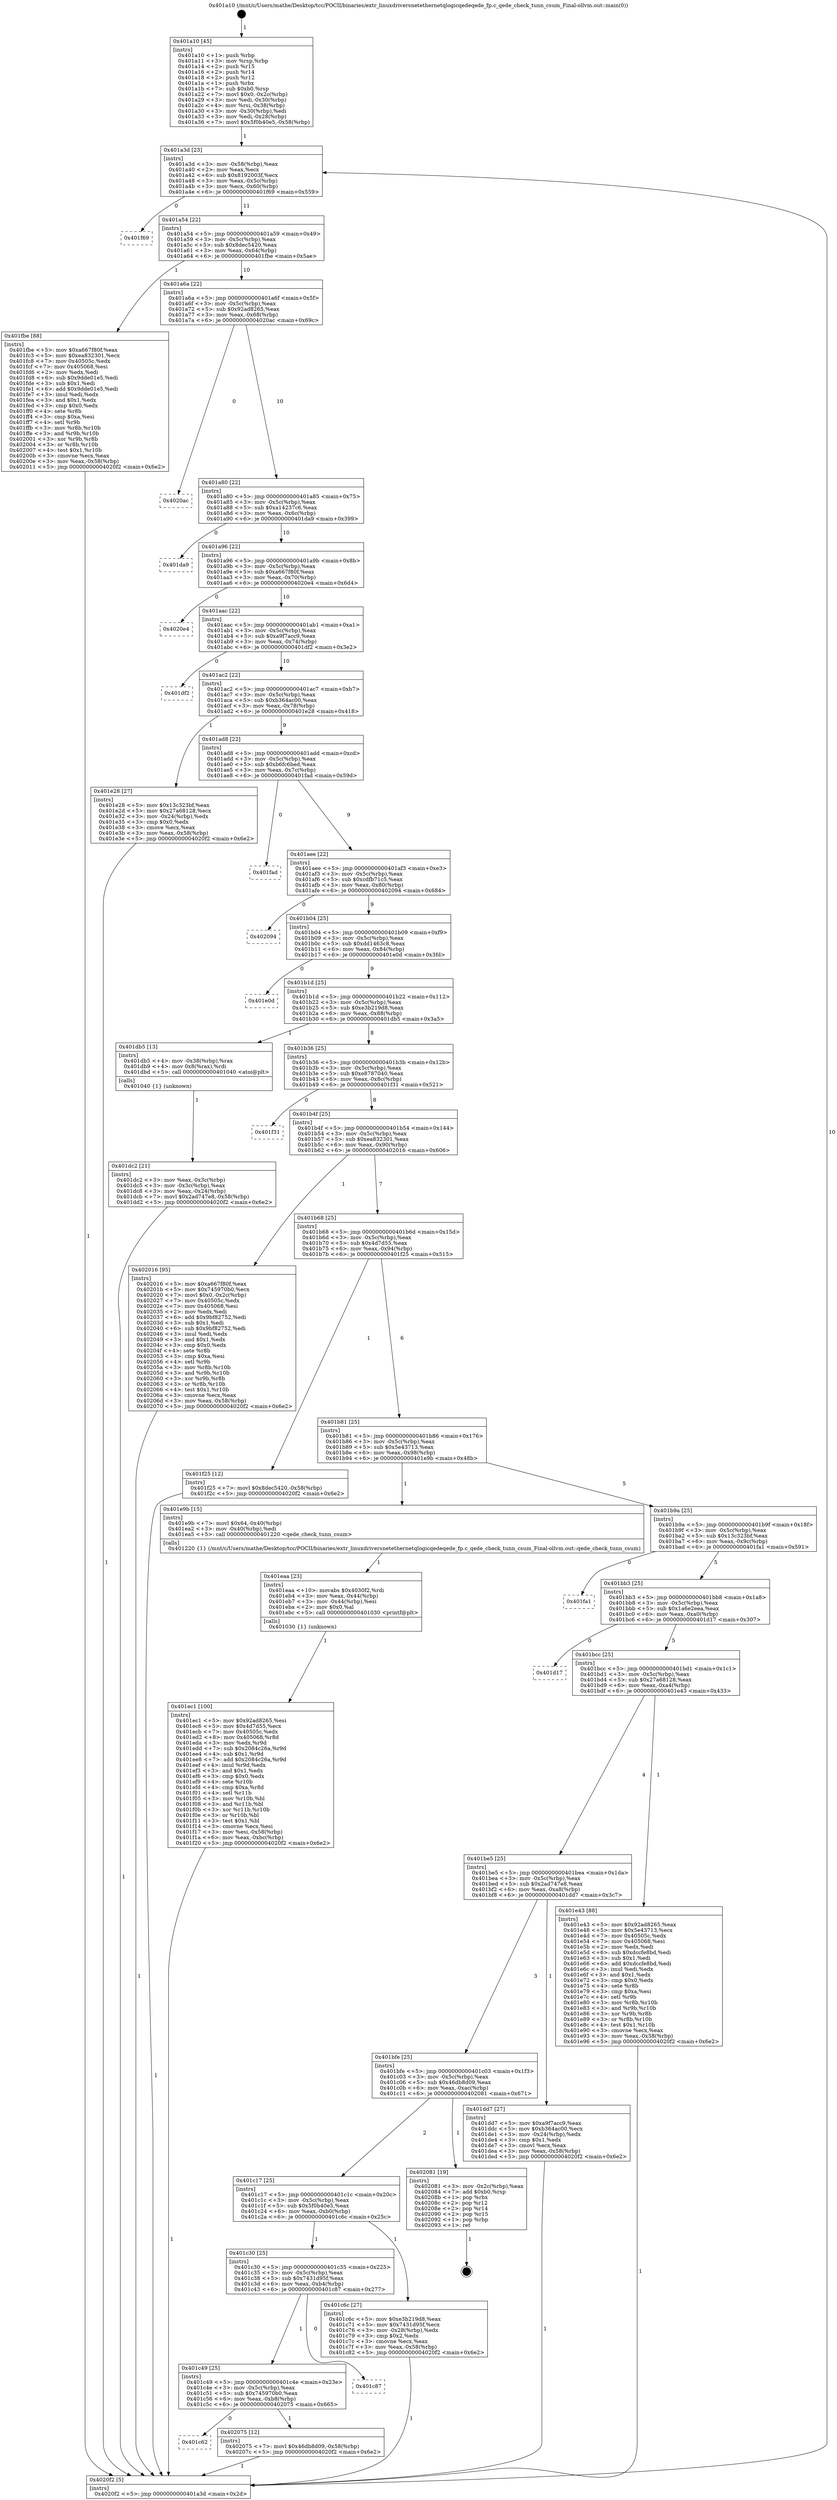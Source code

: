 digraph "0x401a10" {
  label = "0x401a10 (/mnt/c/Users/mathe/Desktop/tcc/POCII/binaries/extr_linuxdriversnetethernetqlogicqedeqede_fp.c_qede_check_tunn_csum_Final-ollvm.out::main(0))"
  labelloc = "t"
  node[shape=record]

  Entry [label="",width=0.3,height=0.3,shape=circle,fillcolor=black,style=filled]
  "0x401a3d" [label="{
     0x401a3d [23]\l
     | [instrs]\l
     &nbsp;&nbsp;0x401a3d \<+3\>: mov -0x58(%rbp),%eax\l
     &nbsp;&nbsp;0x401a40 \<+2\>: mov %eax,%ecx\l
     &nbsp;&nbsp;0x401a42 \<+6\>: sub $0x8192003f,%ecx\l
     &nbsp;&nbsp;0x401a48 \<+3\>: mov %eax,-0x5c(%rbp)\l
     &nbsp;&nbsp;0x401a4b \<+3\>: mov %ecx,-0x60(%rbp)\l
     &nbsp;&nbsp;0x401a4e \<+6\>: je 0000000000401f69 \<main+0x559\>\l
  }"]
  "0x401f69" [label="{
     0x401f69\l
  }", style=dashed]
  "0x401a54" [label="{
     0x401a54 [22]\l
     | [instrs]\l
     &nbsp;&nbsp;0x401a54 \<+5\>: jmp 0000000000401a59 \<main+0x49\>\l
     &nbsp;&nbsp;0x401a59 \<+3\>: mov -0x5c(%rbp),%eax\l
     &nbsp;&nbsp;0x401a5c \<+5\>: sub $0x8dec5420,%eax\l
     &nbsp;&nbsp;0x401a61 \<+3\>: mov %eax,-0x64(%rbp)\l
     &nbsp;&nbsp;0x401a64 \<+6\>: je 0000000000401fbe \<main+0x5ae\>\l
  }"]
  Exit [label="",width=0.3,height=0.3,shape=circle,fillcolor=black,style=filled,peripheries=2]
  "0x401fbe" [label="{
     0x401fbe [88]\l
     | [instrs]\l
     &nbsp;&nbsp;0x401fbe \<+5\>: mov $0xa667f80f,%eax\l
     &nbsp;&nbsp;0x401fc3 \<+5\>: mov $0xea832301,%ecx\l
     &nbsp;&nbsp;0x401fc8 \<+7\>: mov 0x40505c,%edx\l
     &nbsp;&nbsp;0x401fcf \<+7\>: mov 0x405068,%esi\l
     &nbsp;&nbsp;0x401fd6 \<+2\>: mov %edx,%edi\l
     &nbsp;&nbsp;0x401fd8 \<+6\>: sub $0x9dde01e5,%edi\l
     &nbsp;&nbsp;0x401fde \<+3\>: sub $0x1,%edi\l
     &nbsp;&nbsp;0x401fe1 \<+6\>: add $0x9dde01e5,%edi\l
     &nbsp;&nbsp;0x401fe7 \<+3\>: imul %edi,%edx\l
     &nbsp;&nbsp;0x401fea \<+3\>: and $0x1,%edx\l
     &nbsp;&nbsp;0x401fed \<+3\>: cmp $0x0,%edx\l
     &nbsp;&nbsp;0x401ff0 \<+4\>: sete %r8b\l
     &nbsp;&nbsp;0x401ff4 \<+3\>: cmp $0xa,%esi\l
     &nbsp;&nbsp;0x401ff7 \<+4\>: setl %r9b\l
     &nbsp;&nbsp;0x401ffb \<+3\>: mov %r8b,%r10b\l
     &nbsp;&nbsp;0x401ffe \<+3\>: and %r9b,%r10b\l
     &nbsp;&nbsp;0x402001 \<+3\>: xor %r9b,%r8b\l
     &nbsp;&nbsp;0x402004 \<+3\>: or %r8b,%r10b\l
     &nbsp;&nbsp;0x402007 \<+4\>: test $0x1,%r10b\l
     &nbsp;&nbsp;0x40200b \<+3\>: cmovne %ecx,%eax\l
     &nbsp;&nbsp;0x40200e \<+3\>: mov %eax,-0x58(%rbp)\l
     &nbsp;&nbsp;0x402011 \<+5\>: jmp 00000000004020f2 \<main+0x6e2\>\l
  }"]
  "0x401a6a" [label="{
     0x401a6a [22]\l
     | [instrs]\l
     &nbsp;&nbsp;0x401a6a \<+5\>: jmp 0000000000401a6f \<main+0x5f\>\l
     &nbsp;&nbsp;0x401a6f \<+3\>: mov -0x5c(%rbp),%eax\l
     &nbsp;&nbsp;0x401a72 \<+5\>: sub $0x92ad8265,%eax\l
     &nbsp;&nbsp;0x401a77 \<+3\>: mov %eax,-0x68(%rbp)\l
     &nbsp;&nbsp;0x401a7a \<+6\>: je 00000000004020ac \<main+0x69c\>\l
  }"]
  "0x401c62" [label="{
     0x401c62\l
  }", style=dashed]
  "0x4020ac" [label="{
     0x4020ac\l
  }", style=dashed]
  "0x401a80" [label="{
     0x401a80 [22]\l
     | [instrs]\l
     &nbsp;&nbsp;0x401a80 \<+5\>: jmp 0000000000401a85 \<main+0x75\>\l
     &nbsp;&nbsp;0x401a85 \<+3\>: mov -0x5c(%rbp),%eax\l
     &nbsp;&nbsp;0x401a88 \<+5\>: sub $0xa14237c6,%eax\l
     &nbsp;&nbsp;0x401a8d \<+3\>: mov %eax,-0x6c(%rbp)\l
     &nbsp;&nbsp;0x401a90 \<+6\>: je 0000000000401da9 \<main+0x399\>\l
  }"]
  "0x402075" [label="{
     0x402075 [12]\l
     | [instrs]\l
     &nbsp;&nbsp;0x402075 \<+7\>: movl $0x46db8d09,-0x58(%rbp)\l
     &nbsp;&nbsp;0x40207c \<+5\>: jmp 00000000004020f2 \<main+0x6e2\>\l
  }"]
  "0x401da9" [label="{
     0x401da9\l
  }", style=dashed]
  "0x401a96" [label="{
     0x401a96 [22]\l
     | [instrs]\l
     &nbsp;&nbsp;0x401a96 \<+5\>: jmp 0000000000401a9b \<main+0x8b\>\l
     &nbsp;&nbsp;0x401a9b \<+3\>: mov -0x5c(%rbp),%eax\l
     &nbsp;&nbsp;0x401a9e \<+5\>: sub $0xa667f80f,%eax\l
     &nbsp;&nbsp;0x401aa3 \<+3\>: mov %eax,-0x70(%rbp)\l
     &nbsp;&nbsp;0x401aa6 \<+6\>: je 00000000004020e4 \<main+0x6d4\>\l
  }"]
  "0x401c49" [label="{
     0x401c49 [25]\l
     | [instrs]\l
     &nbsp;&nbsp;0x401c49 \<+5\>: jmp 0000000000401c4e \<main+0x23e\>\l
     &nbsp;&nbsp;0x401c4e \<+3\>: mov -0x5c(%rbp),%eax\l
     &nbsp;&nbsp;0x401c51 \<+5\>: sub $0x745970b0,%eax\l
     &nbsp;&nbsp;0x401c56 \<+6\>: mov %eax,-0xb8(%rbp)\l
     &nbsp;&nbsp;0x401c5c \<+6\>: je 0000000000402075 \<main+0x665\>\l
  }"]
  "0x4020e4" [label="{
     0x4020e4\l
  }", style=dashed]
  "0x401aac" [label="{
     0x401aac [22]\l
     | [instrs]\l
     &nbsp;&nbsp;0x401aac \<+5\>: jmp 0000000000401ab1 \<main+0xa1\>\l
     &nbsp;&nbsp;0x401ab1 \<+3\>: mov -0x5c(%rbp),%eax\l
     &nbsp;&nbsp;0x401ab4 \<+5\>: sub $0xa9f7acc9,%eax\l
     &nbsp;&nbsp;0x401ab9 \<+3\>: mov %eax,-0x74(%rbp)\l
     &nbsp;&nbsp;0x401abc \<+6\>: je 0000000000401df2 \<main+0x3e2\>\l
  }"]
  "0x401c87" [label="{
     0x401c87\l
  }", style=dashed]
  "0x401df2" [label="{
     0x401df2\l
  }", style=dashed]
  "0x401ac2" [label="{
     0x401ac2 [22]\l
     | [instrs]\l
     &nbsp;&nbsp;0x401ac2 \<+5\>: jmp 0000000000401ac7 \<main+0xb7\>\l
     &nbsp;&nbsp;0x401ac7 \<+3\>: mov -0x5c(%rbp),%eax\l
     &nbsp;&nbsp;0x401aca \<+5\>: sub $0xb364ac00,%eax\l
     &nbsp;&nbsp;0x401acf \<+3\>: mov %eax,-0x78(%rbp)\l
     &nbsp;&nbsp;0x401ad2 \<+6\>: je 0000000000401e28 \<main+0x418\>\l
  }"]
  "0x401ec1" [label="{
     0x401ec1 [100]\l
     | [instrs]\l
     &nbsp;&nbsp;0x401ec1 \<+5\>: mov $0x92ad8265,%esi\l
     &nbsp;&nbsp;0x401ec6 \<+5\>: mov $0x4d7d55,%ecx\l
     &nbsp;&nbsp;0x401ecb \<+7\>: mov 0x40505c,%edx\l
     &nbsp;&nbsp;0x401ed2 \<+8\>: mov 0x405068,%r8d\l
     &nbsp;&nbsp;0x401eda \<+3\>: mov %edx,%r9d\l
     &nbsp;&nbsp;0x401edd \<+7\>: sub $0x2084c26a,%r9d\l
     &nbsp;&nbsp;0x401ee4 \<+4\>: sub $0x1,%r9d\l
     &nbsp;&nbsp;0x401ee8 \<+7\>: add $0x2084c26a,%r9d\l
     &nbsp;&nbsp;0x401eef \<+4\>: imul %r9d,%edx\l
     &nbsp;&nbsp;0x401ef3 \<+3\>: and $0x1,%edx\l
     &nbsp;&nbsp;0x401ef6 \<+3\>: cmp $0x0,%edx\l
     &nbsp;&nbsp;0x401ef9 \<+4\>: sete %r10b\l
     &nbsp;&nbsp;0x401efd \<+4\>: cmp $0xa,%r8d\l
     &nbsp;&nbsp;0x401f01 \<+4\>: setl %r11b\l
     &nbsp;&nbsp;0x401f05 \<+3\>: mov %r10b,%bl\l
     &nbsp;&nbsp;0x401f08 \<+3\>: and %r11b,%bl\l
     &nbsp;&nbsp;0x401f0b \<+3\>: xor %r11b,%r10b\l
     &nbsp;&nbsp;0x401f0e \<+3\>: or %r10b,%bl\l
     &nbsp;&nbsp;0x401f11 \<+3\>: test $0x1,%bl\l
     &nbsp;&nbsp;0x401f14 \<+3\>: cmovne %ecx,%esi\l
     &nbsp;&nbsp;0x401f17 \<+3\>: mov %esi,-0x58(%rbp)\l
     &nbsp;&nbsp;0x401f1a \<+6\>: mov %eax,-0xbc(%rbp)\l
     &nbsp;&nbsp;0x401f20 \<+5\>: jmp 00000000004020f2 \<main+0x6e2\>\l
  }"]
  "0x401e28" [label="{
     0x401e28 [27]\l
     | [instrs]\l
     &nbsp;&nbsp;0x401e28 \<+5\>: mov $0x13c323bf,%eax\l
     &nbsp;&nbsp;0x401e2d \<+5\>: mov $0x27a68128,%ecx\l
     &nbsp;&nbsp;0x401e32 \<+3\>: mov -0x24(%rbp),%edx\l
     &nbsp;&nbsp;0x401e35 \<+3\>: cmp $0x0,%edx\l
     &nbsp;&nbsp;0x401e38 \<+3\>: cmove %ecx,%eax\l
     &nbsp;&nbsp;0x401e3b \<+3\>: mov %eax,-0x58(%rbp)\l
     &nbsp;&nbsp;0x401e3e \<+5\>: jmp 00000000004020f2 \<main+0x6e2\>\l
  }"]
  "0x401ad8" [label="{
     0x401ad8 [22]\l
     | [instrs]\l
     &nbsp;&nbsp;0x401ad8 \<+5\>: jmp 0000000000401add \<main+0xcd\>\l
     &nbsp;&nbsp;0x401add \<+3\>: mov -0x5c(%rbp),%eax\l
     &nbsp;&nbsp;0x401ae0 \<+5\>: sub $0xb6fc6bed,%eax\l
     &nbsp;&nbsp;0x401ae5 \<+3\>: mov %eax,-0x7c(%rbp)\l
     &nbsp;&nbsp;0x401ae8 \<+6\>: je 0000000000401fad \<main+0x59d\>\l
  }"]
  "0x401eaa" [label="{
     0x401eaa [23]\l
     | [instrs]\l
     &nbsp;&nbsp;0x401eaa \<+10\>: movabs $0x4030f2,%rdi\l
     &nbsp;&nbsp;0x401eb4 \<+3\>: mov %eax,-0x44(%rbp)\l
     &nbsp;&nbsp;0x401eb7 \<+3\>: mov -0x44(%rbp),%esi\l
     &nbsp;&nbsp;0x401eba \<+2\>: mov $0x0,%al\l
     &nbsp;&nbsp;0x401ebc \<+5\>: call 0000000000401030 \<printf@plt\>\l
     | [calls]\l
     &nbsp;&nbsp;0x401030 \{1\} (unknown)\l
  }"]
  "0x401fad" [label="{
     0x401fad\l
  }", style=dashed]
  "0x401aee" [label="{
     0x401aee [22]\l
     | [instrs]\l
     &nbsp;&nbsp;0x401aee \<+5\>: jmp 0000000000401af3 \<main+0xe3\>\l
     &nbsp;&nbsp;0x401af3 \<+3\>: mov -0x5c(%rbp),%eax\l
     &nbsp;&nbsp;0x401af6 \<+5\>: sub $0xcdfb71c5,%eax\l
     &nbsp;&nbsp;0x401afb \<+3\>: mov %eax,-0x80(%rbp)\l
     &nbsp;&nbsp;0x401afe \<+6\>: je 0000000000402094 \<main+0x684\>\l
  }"]
  "0x401dc2" [label="{
     0x401dc2 [21]\l
     | [instrs]\l
     &nbsp;&nbsp;0x401dc2 \<+3\>: mov %eax,-0x3c(%rbp)\l
     &nbsp;&nbsp;0x401dc5 \<+3\>: mov -0x3c(%rbp),%eax\l
     &nbsp;&nbsp;0x401dc8 \<+3\>: mov %eax,-0x24(%rbp)\l
     &nbsp;&nbsp;0x401dcb \<+7\>: movl $0x2ad747e8,-0x58(%rbp)\l
     &nbsp;&nbsp;0x401dd2 \<+5\>: jmp 00000000004020f2 \<main+0x6e2\>\l
  }"]
  "0x402094" [label="{
     0x402094\l
  }", style=dashed]
  "0x401b04" [label="{
     0x401b04 [25]\l
     | [instrs]\l
     &nbsp;&nbsp;0x401b04 \<+5\>: jmp 0000000000401b09 \<main+0xf9\>\l
     &nbsp;&nbsp;0x401b09 \<+3\>: mov -0x5c(%rbp),%eax\l
     &nbsp;&nbsp;0x401b0c \<+5\>: sub $0xdd1463c8,%eax\l
     &nbsp;&nbsp;0x401b11 \<+6\>: mov %eax,-0x84(%rbp)\l
     &nbsp;&nbsp;0x401b17 \<+6\>: je 0000000000401e0d \<main+0x3fd\>\l
  }"]
  "0x401a10" [label="{
     0x401a10 [45]\l
     | [instrs]\l
     &nbsp;&nbsp;0x401a10 \<+1\>: push %rbp\l
     &nbsp;&nbsp;0x401a11 \<+3\>: mov %rsp,%rbp\l
     &nbsp;&nbsp;0x401a14 \<+2\>: push %r15\l
     &nbsp;&nbsp;0x401a16 \<+2\>: push %r14\l
     &nbsp;&nbsp;0x401a18 \<+2\>: push %r12\l
     &nbsp;&nbsp;0x401a1a \<+1\>: push %rbx\l
     &nbsp;&nbsp;0x401a1b \<+7\>: sub $0xb0,%rsp\l
     &nbsp;&nbsp;0x401a22 \<+7\>: movl $0x0,-0x2c(%rbp)\l
     &nbsp;&nbsp;0x401a29 \<+3\>: mov %edi,-0x30(%rbp)\l
     &nbsp;&nbsp;0x401a2c \<+4\>: mov %rsi,-0x38(%rbp)\l
     &nbsp;&nbsp;0x401a30 \<+3\>: mov -0x30(%rbp),%edi\l
     &nbsp;&nbsp;0x401a33 \<+3\>: mov %edi,-0x28(%rbp)\l
     &nbsp;&nbsp;0x401a36 \<+7\>: movl $0x5f0b40e5,-0x58(%rbp)\l
  }"]
  "0x401e0d" [label="{
     0x401e0d\l
  }", style=dashed]
  "0x401b1d" [label="{
     0x401b1d [25]\l
     | [instrs]\l
     &nbsp;&nbsp;0x401b1d \<+5\>: jmp 0000000000401b22 \<main+0x112\>\l
     &nbsp;&nbsp;0x401b22 \<+3\>: mov -0x5c(%rbp),%eax\l
     &nbsp;&nbsp;0x401b25 \<+5\>: sub $0xe3b219d8,%eax\l
     &nbsp;&nbsp;0x401b2a \<+6\>: mov %eax,-0x88(%rbp)\l
     &nbsp;&nbsp;0x401b30 \<+6\>: je 0000000000401db5 \<main+0x3a5\>\l
  }"]
  "0x4020f2" [label="{
     0x4020f2 [5]\l
     | [instrs]\l
     &nbsp;&nbsp;0x4020f2 \<+5\>: jmp 0000000000401a3d \<main+0x2d\>\l
  }"]
  "0x401db5" [label="{
     0x401db5 [13]\l
     | [instrs]\l
     &nbsp;&nbsp;0x401db5 \<+4\>: mov -0x38(%rbp),%rax\l
     &nbsp;&nbsp;0x401db9 \<+4\>: mov 0x8(%rax),%rdi\l
     &nbsp;&nbsp;0x401dbd \<+5\>: call 0000000000401040 \<atoi@plt\>\l
     | [calls]\l
     &nbsp;&nbsp;0x401040 \{1\} (unknown)\l
  }"]
  "0x401b36" [label="{
     0x401b36 [25]\l
     | [instrs]\l
     &nbsp;&nbsp;0x401b36 \<+5\>: jmp 0000000000401b3b \<main+0x12b\>\l
     &nbsp;&nbsp;0x401b3b \<+3\>: mov -0x5c(%rbp),%eax\l
     &nbsp;&nbsp;0x401b3e \<+5\>: sub $0xe8787040,%eax\l
     &nbsp;&nbsp;0x401b43 \<+6\>: mov %eax,-0x8c(%rbp)\l
     &nbsp;&nbsp;0x401b49 \<+6\>: je 0000000000401f31 \<main+0x521\>\l
  }"]
  "0x401c30" [label="{
     0x401c30 [25]\l
     | [instrs]\l
     &nbsp;&nbsp;0x401c30 \<+5\>: jmp 0000000000401c35 \<main+0x225\>\l
     &nbsp;&nbsp;0x401c35 \<+3\>: mov -0x5c(%rbp),%eax\l
     &nbsp;&nbsp;0x401c38 \<+5\>: sub $0x7431d95f,%eax\l
     &nbsp;&nbsp;0x401c3d \<+6\>: mov %eax,-0xb4(%rbp)\l
     &nbsp;&nbsp;0x401c43 \<+6\>: je 0000000000401c87 \<main+0x277\>\l
  }"]
  "0x401f31" [label="{
     0x401f31\l
  }", style=dashed]
  "0x401b4f" [label="{
     0x401b4f [25]\l
     | [instrs]\l
     &nbsp;&nbsp;0x401b4f \<+5\>: jmp 0000000000401b54 \<main+0x144\>\l
     &nbsp;&nbsp;0x401b54 \<+3\>: mov -0x5c(%rbp),%eax\l
     &nbsp;&nbsp;0x401b57 \<+5\>: sub $0xea832301,%eax\l
     &nbsp;&nbsp;0x401b5c \<+6\>: mov %eax,-0x90(%rbp)\l
     &nbsp;&nbsp;0x401b62 \<+6\>: je 0000000000402016 \<main+0x606\>\l
  }"]
  "0x401c6c" [label="{
     0x401c6c [27]\l
     | [instrs]\l
     &nbsp;&nbsp;0x401c6c \<+5\>: mov $0xe3b219d8,%eax\l
     &nbsp;&nbsp;0x401c71 \<+5\>: mov $0x7431d95f,%ecx\l
     &nbsp;&nbsp;0x401c76 \<+3\>: mov -0x28(%rbp),%edx\l
     &nbsp;&nbsp;0x401c79 \<+3\>: cmp $0x2,%edx\l
     &nbsp;&nbsp;0x401c7c \<+3\>: cmovne %ecx,%eax\l
     &nbsp;&nbsp;0x401c7f \<+3\>: mov %eax,-0x58(%rbp)\l
     &nbsp;&nbsp;0x401c82 \<+5\>: jmp 00000000004020f2 \<main+0x6e2\>\l
  }"]
  "0x402016" [label="{
     0x402016 [95]\l
     | [instrs]\l
     &nbsp;&nbsp;0x402016 \<+5\>: mov $0xa667f80f,%eax\l
     &nbsp;&nbsp;0x40201b \<+5\>: mov $0x745970b0,%ecx\l
     &nbsp;&nbsp;0x402020 \<+7\>: movl $0x0,-0x2c(%rbp)\l
     &nbsp;&nbsp;0x402027 \<+7\>: mov 0x40505c,%edx\l
     &nbsp;&nbsp;0x40202e \<+7\>: mov 0x405068,%esi\l
     &nbsp;&nbsp;0x402035 \<+2\>: mov %edx,%edi\l
     &nbsp;&nbsp;0x402037 \<+6\>: add $0x9bf82752,%edi\l
     &nbsp;&nbsp;0x40203d \<+3\>: sub $0x1,%edi\l
     &nbsp;&nbsp;0x402040 \<+6\>: sub $0x9bf82752,%edi\l
     &nbsp;&nbsp;0x402046 \<+3\>: imul %edi,%edx\l
     &nbsp;&nbsp;0x402049 \<+3\>: and $0x1,%edx\l
     &nbsp;&nbsp;0x40204c \<+3\>: cmp $0x0,%edx\l
     &nbsp;&nbsp;0x40204f \<+4\>: sete %r8b\l
     &nbsp;&nbsp;0x402053 \<+3\>: cmp $0xa,%esi\l
     &nbsp;&nbsp;0x402056 \<+4\>: setl %r9b\l
     &nbsp;&nbsp;0x40205a \<+3\>: mov %r8b,%r10b\l
     &nbsp;&nbsp;0x40205d \<+3\>: and %r9b,%r10b\l
     &nbsp;&nbsp;0x402060 \<+3\>: xor %r9b,%r8b\l
     &nbsp;&nbsp;0x402063 \<+3\>: or %r8b,%r10b\l
     &nbsp;&nbsp;0x402066 \<+4\>: test $0x1,%r10b\l
     &nbsp;&nbsp;0x40206a \<+3\>: cmovne %ecx,%eax\l
     &nbsp;&nbsp;0x40206d \<+3\>: mov %eax,-0x58(%rbp)\l
     &nbsp;&nbsp;0x402070 \<+5\>: jmp 00000000004020f2 \<main+0x6e2\>\l
  }"]
  "0x401b68" [label="{
     0x401b68 [25]\l
     | [instrs]\l
     &nbsp;&nbsp;0x401b68 \<+5\>: jmp 0000000000401b6d \<main+0x15d\>\l
     &nbsp;&nbsp;0x401b6d \<+3\>: mov -0x5c(%rbp),%eax\l
     &nbsp;&nbsp;0x401b70 \<+5\>: sub $0x4d7d55,%eax\l
     &nbsp;&nbsp;0x401b75 \<+6\>: mov %eax,-0x94(%rbp)\l
     &nbsp;&nbsp;0x401b7b \<+6\>: je 0000000000401f25 \<main+0x515\>\l
  }"]
  "0x401c17" [label="{
     0x401c17 [25]\l
     | [instrs]\l
     &nbsp;&nbsp;0x401c17 \<+5\>: jmp 0000000000401c1c \<main+0x20c\>\l
     &nbsp;&nbsp;0x401c1c \<+3\>: mov -0x5c(%rbp),%eax\l
     &nbsp;&nbsp;0x401c1f \<+5\>: sub $0x5f0b40e5,%eax\l
     &nbsp;&nbsp;0x401c24 \<+6\>: mov %eax,-0xb0(%rbp)\l
     &nbsp;&nbsp;0x401c2a \<+6\>: je 0000000000401c6c \<main+0x25c\>\l
  }"]
  "0x401f25" [label="{
     0x401f25 [12]\l
     | [instrs]\l
     &nbsp;&nbsp;0x401f25 \<+7\>: movl $0x8dec5420,-0x58(%rbp)\l
     &nbsp;&nbsp;0x401f2c \<+5\>: jmp 00000000004020f2 \<main+0x6e2\>\l
  }"]
  "0x401b81" [label="{
     0x401b81 [25]\l
     | [instrs]\l
     &nbsp;&nbsp;0x401b81 \<+5\>: jmp 0000000000401b86 \<main+0x176\>\l
     &nbsp;&nbsp;0x401b86 \<+3\>: mov -0x5c(%rbp),%eax\l
     &nbsp;&nbsp;0x401b89 \<+5\>: sub $0x5e43713,%eax\l
     &nbsp;&nbsp;0x401b8e \<+6\>: mov %eax,-0x98(%rbp)\l
     &nbsp;&nbsp;0x401b94 \<+6\>: je 0000000000401e9b \<main+0x48b\>\l
  }"]
  "0x402081" [label="{
     0x402081 [19]\l
     | [instrs]\l
     &nbsp;&nbsp;0x402081 \<+3\>: mov -0x2c(%rbp),%eax\l
     &nbsp;&nbsp;0x402084 \<+7\>: add $0xb0,%rsp\l
     &nbsp;&nbsp;0x40208b \<+1\>: pop %rbx\l
     &nbsp;&nbsp;0x40208c \<+2\>: pop %r12\l
     &nbsp;&nbsp;0x40208e \<+2\>: pop %r14\l
     &nbsp;&nbsp;0x402090 \<+2\>: pop %r15\l
     &nbsp;&nbsp;0x402092 \<+1\>: pop %rbp\l
     &nbsp;&nbsp;0x402093 \<+1\>: ret\l
  }"]
  "0x401e9b" [label="{
     0x401e9b [15]\l
     | [instrs]\l
     &nbsp;&nbsp;0x401e9b \<+7\>: movl $0x64,-0x40(%rbp)\l
     &nbsp;&nbsp;0x401ea2 \<+3\>: mov -0x40(%rbp),%edi\l
     &nbsp;&nbsp;0x401ea5 \<+5\>: call 0000000000401220 \<qede_check_tunn_csum\>\l
     | [calls]\l
     &nbsp;&nbsp;0x401220 \{1\} (/mnt/c/Users/mathe/Desktop/tcc/POCII/binaries/extr_linuxdriversnetethernetqlogicqedeqede_fp.c_qede_check_tunn_csum_Final-ollvm.out::qede_check_tunn_csum)\l
  }"]
  "0x401b9a" [label="{
     0x401b9a [25]\l
     | [instrs]\l
     &nbsp;&nbsp;0x401b9a \<+5\>: jmp 0000000000401b9f \<main+0x18f\>\l
     &nbsp;&nbsp;0x401b9f \<+3\>: mov -0x5c(%rbp),%eax\l
     &nbsp;&nbsp;0x401ba2 \<+5\>: sub $0x13c323bf,%eax\l
     &nbsp;&nbsp;0x401ba7 \<+6\>: mov %eax,-0x9c(%rbp)\l
     &nbsp;&nbsp;0x401bad \<+6\>: je 0000000000401fa1 \<main+0x591\>\l
  }"]
  "0x401bfe" [label="{
     0x401bfe [25]\l
     | [instrs]\l
     &nbsp;&nbsp;0x401bfe \<+5\>: jmp 0000000000401c03 \<main+0x1f3\>\l
     &nbsp;&nbsp;0x401c03 \<+3\>: mov -0x5c(%rbp),%eax\l
     &nbsp;&nbsp;0x401c06 \<+5\>: sub $0x46db8d09,%eax\l
     &nbsp;&nbsp;0x401c0b \<+6\>: mov %eax,-0xac(%rbp)\l
     &nbsp;&nbsp;0x401c11 \<+6\>: je 0000000000402081 \<main+0x671\>\l
  }"]
  "0x401fa1" [label="{
     0x401fa1\l
  }", style=dashed]
  "0x401bb3" [label="{
     0x401bb3 [25]\l
     | [instrs]\l
     &nbsp;&nbsp;0x401bb3 \<+5\>: jmp 0000000000401bb8 \<main+0x1a8\>\l
     &nbsp;&nbsp;0x401bb8 \<+3\>: mov -0x5c(%rbp),%eax\l
     &nbsp;&nbsp;0x401bbb \<+5\>: sub $0x1a6e2eea,%eax\l
     &nbsp;&nbsp;0x401bc0 \<+6\>: mov %eax,-0xa0(%rbp)\l
     &nbsp;&nbsp;0x401bc6 \<+6\>: je 0000000000401d17 \<main+0x307\>\l
  }"]
  "0x401dd7" [label="{
     0x401dd7 [27]\l
     | [instrs]\l
     &nbsp;&nbsp;0x401dd7 \<+5\>: mov $0xa9f7acc9,%eax\l
     &nbsp;&nbsp;0x401ddc \<+5\>: mov $0xb364ac00,%ecx\l
     &nbsp;&nbsp;0x401de1 \<+3\>: mov -0x24(%rbp),%edx\l
     &nbsp;&nbsp;0x401de4 \<+3\>: cmp $0x1,%edx\l
     &nbsp;&nbsp;0x401de7 \<+3\>: cmovl %ecx,%eax\l
     &nbsp;&nbsp;0x401dea \<+3\>: mov %eax,-0x58(%rbp)\l
     &nbsp;&nbsp;0x401ded \<+5\>: jmp 00000000004020f2 \<main+0x6e2\>\l
  }"]
  "0x401d17" [label="{
     0x401d17\l
  }", style=dashed]
  "0x401bcc" [label="{
     0x401bcc [25]\l
     | [instrs]\l
     &nbsp;&nbsp;0x401bcc \<+5\>: jmp 0000000000401bd1 \<main+0x1c1\>\l
     &nbsp;&nbsp;0x401bd1 \<+3\>: mov -0x5c(%rbp),%eax\l
     &nbsp;&nbsp;0x401bd4 \<+5\>: sub $0x27a68128,%eax\l
     &nbsp;&nbsp;0x401bd9 \<+6\>: mov %eax,-0xa4(%rbp)\l
     &nbsp;&nbsp;0x401bdf \<+6\>: je 0000000000401e43 \<main+0x433\>\l
  }"]
  "0x401be5" [label="{
     0x401be5 [25]\l
     | [instrs]\l
     &nbsp;&nbsp;0x401be5 \<+5\>: jmp 0000000000401bea \<main+0x1da\>\l
     &nbsp;&nbsp;0x401bea \<+3\>: mov -0x5c(%rbp),%eax\l
     &nbsp;&nbsp;0x401bed \<+5\>: sub $0x2ad747e8,%eax\l
     &nbsp;&nbsp;0x401bf2 \<+6\>: mov %eax,-0xa8(%rbp)\l
     &nbsp;&nbsp;0x401bf8 \<+6\>: je 0000000000401dd7 \<main+0x3c7\>\l
  }"]
  "0x401e43" [label="{
     0x401e43 [88]\l
     | [instrs]\l
     &nbsp;&nbsp;0x401e43 \<+5\>: mov $0x92ad8265,%eax\l
     &nbsp;&nbsp;0x401e48 \<+5\>: mov $0x5e43713,%ecx\l
     &nbsp;&nbsp;0x401e4d \<+7\>: mov 0x40505c,%edx\l
     &nbsp;&nbsp;0x401e54 \<+7\>: mov 0x405068,%esi\l
     &nbsp;&nbsp;0x401e5b \<+2\>: mov %edx,%edi\l
     &nbsp;&nbsp;0x401e5d \<+6\>: sub $0xdccfe8bd,%edi\l
     &nbsp;&nbsp;0x401e63 \<+3\>: sub $0x1,%edi\l
     &nbsp;&nbsp;0x401e66 \<+6\>: add $0xdccfe8bd,%edi\l
     &nbsp;&nbsp;0x401e6c \<+3\>: imul %edi,%edx\l
     &nbsp;&nbsp;0x401e6f \<+3\>: and $0x1,%edx\l
     &nbsp;&nbsp;0x401e72 \<+3\>: cmp $0x0,%edx\l
     &nbsp;&nbsp;0x401e75 \<+4\>: sete %r8b\l
     &nbsp;&nbsp;0x401e79 \<+3\>: cmp $0xa,%esi\l
     &nbsp;&nbsp;0x401e7c \<+4\>: setl %r9b\l
     &nbsp;&nbsp;0x401e80 \<+3\>: mov %r8b,%r10b\l
     &nbsp;&nbsp;0x401e83 \<+3\>: and %r9b,%r10b\l
     &nbsp;&nbsp;0x401e86 \<+3\>: xor %r9b,%r8b\l
     &nbsp;&nbsp;0x401e89 \<+3\>: or %r8b,%r10b\l
     &nbsp;&nbsp;0x401e8c \<+4\>: test $0x1,%r10b\l
     &nbsp;&nbsp;0x401e90 \<+3\>: cmovne %ecx,%eax\l
     &nbsp;&nbsp;0x401e93 \<+3\>: mov %eax,-0x58(%rbp)\l
     &nbsp;&nbsp;0x401e96 \<+5\>: jmp 00000000004020f2 \<main+0x6e2\>\l
  }"]
  Entry -> "0x401a10" [label=" 1"]
  "0x401a3d" -> "0x401f69" [label=" 0"]
  "0x401a3d" -> "0x401a54" [label=" 11"]
  "0x402081" -> Exit [label=" 1"]
  "0x401a54" -> "0x401fbe" [label=" 1"]
  "0x401a54" -> "0x401a6a" [label=" 10"]
  "0x402075" -> "0x4020f2" [label=" 1"]
  "0x401a6a" -> "0x4020ac" [label=" 0"]
  "0x401a6a" -> "0x401a80" [label=" 10"]
  "0x401c49" -> "0x401c62" [label=" 0"]
  "0x401a80" -> "0x401da9" [label=" 0"]
  "0x401a80" -> "0x401a96" [label=" 10"]
  "0x401c49" -> "0x402075" [label=" 1"]
  "0x401a96" -> "0x4020e4" [label=" 0"]
  "0x401a96" -> "0x401aac" [label=" 10"]
  "0x401c30" -> "0x401c49" [label=" 1"]
  "0x401aac" -> "0x401df2" [label=" 0"]
  "0x401aac" -> "0x401ac2" [label=" 10"]
  "0x401c30" -> "0x401c87" [label=" 0"]
  "0x401ac2" -> "0x401e28" [label=" 1"]
  "0x401ac2" -> "0x401ad8" [label=" 9"]
  "0x402016" -> "0x4020f2" [label=" 1"]
  "0x401ad8" -> "0x401fad" [label=" 0"]
  "0x401ad8" -> "0x401aee" [label=" 9"]
  "0x401fbe" -> "0x4020f2" [label=" 1"]
  "0x401aee" -> "0x402094" [label=" 0"]
  "0x401aee" -> "0x401b04" [label=" 9"]
  "0x401f25" -> "0x4020f2" [label=" 1"]
  "0x401b04" -> "0x401e0d" [label=" 0"]
  "0x401b04" -> "0x401b1d" [label=" 9"]
  "0x401ec1" -> "0x4020f2" [label=" 1"]
  "0x401b1d" -> "0x401db5" [label=" 1"]
  "0x401b1d" -> "0x401b36" [label=" 8"]
  "0x401eaa" -> "0x401ec1" [label=" 1"]
  "0x401b36" -> "0x401f31" [label=" 0"]
  "0x401b36" -> "0x401b4f" [label=" 8"]
  "0x401e9b" -> "0x401eaa" [label=" 1"]
  "0x401b4f" -> "0x402016" [label=" 1"]
  "0x401b4f" -> "0x401b68" [label=" 7"]
  "0x401e43" -> "0x4020f2" [label=" 1"]
  "0x401b68" -> "0x401f25" [label=" 1"]
  "0x401b68" -> "0x401b81" [label=" 6"]
  "0x401dd7" -> "0x4020f2" [label=" 1"]
  "0x401b81" -> "0x401e9b" [label=" 1"]
  "0x401b81" -> "0x401b9a" [label=" 5"]
  "0x401dc2" -> "0x4020f2" [label=" 1"]
  "0x401b9a" -> "0x401fa1" [label=" 0"]
  "0x401b9a" -> "0x401bb3" [label=" 5"]
  "0x4020f2" -> "0x401a3d" [label=" 10"]
  "0x401bb3" -> "0x401d17" [label=" 0"]
  "0x401bb3" -> "0x401bcc" [label=" 5"]
  "0x401a10" -> "0x401a3d" [label=" 1"]
  "0x401bcc" -> "0x401e43" [label=" 1"]
  "0x401bcc" -> "0x401be5" [label=" 4"]
  "0x401c6c" -> "0x4020f2" [label=" 1"]
  "0x401be5" -> "0x401dd7" [label=" 1"]
  "0x401be5" -> "0x401bfe" [label=" 3"]
  "0x401db5" -> "0x401dc2" [label=" 1"]
  "0x401bfe" -> "0x402081" [label=" 1"]
  "0x401bfe" -> "0x401c17" [label=" 2"]
  "0x401e28" -> "0x4020f2" [label=" 1"]
  "0x401c17" -> "0x401c6c" [label=" 1"]
  "0x401c17" -> "0x401c30" [label=" 1"]
}
